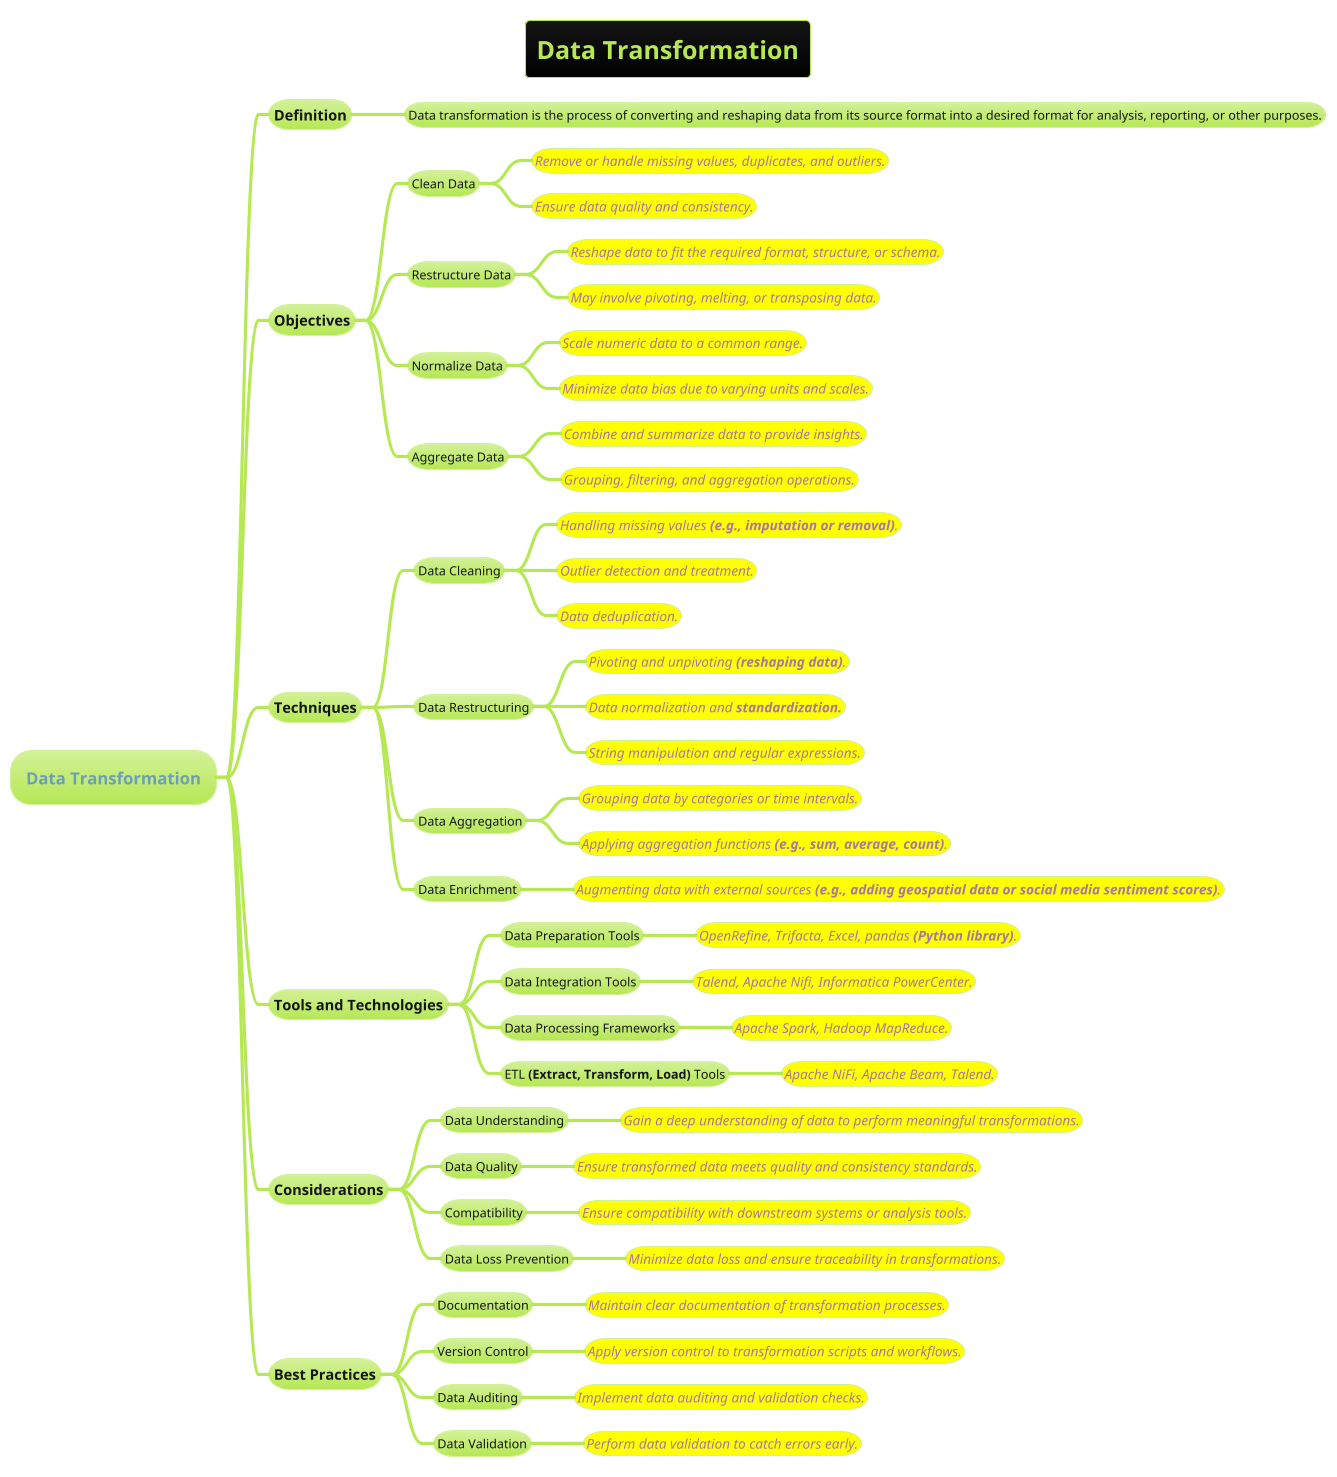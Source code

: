 @startmindmap
title =Data Transformation
!theme hacker

* Data Transformation
** Definition
*** Data transformation is the process of converting and reshaping data from its source format into a desired format for analysis, reporting, or other purposes.

** Objectives
*** Clean Data
****[#yellow] ====<size:13>Remove or handle missing values, duplicates, and outliers.
****[#yellow] ====<size:13>Ensure data quality and consistency.

*** Restructure Data
****[#yellow] ====<size:13>Reshape data to fit the required format, structure, or schema.
****[#yellow] ====<size:13>May involve pivoting, melting, or transposing data.

*** Normalize Data
****[#yellow] ====<size:13>Scale numeric data to a common range.
****[#yellow] ====<size:13>Minimize data bias due to varying units and scales.

*** Aggregate Data
****[#yellow] ====<size:13>Combine and summarize data to provide insights.
****[#yellow] ====<size:13>Grouping, filtering, and aggregation operations.

** Techniques
*** Data Cleaning
****[#yellow] ====<size:13>Handling missing values **(e.g., imputation or removal)**.
****[#yellow] ====<size:13>Outlier detection and treatment.
****[#yellow] ====<size:13>Data deduplication.

*** Data Restructuring
****[#yellow] ====<size:13>Pivoting and unpivoting **(reshaping data)**.
****[#yellow] ====<size:13>Data normalization and **standardization.**
****[#yellow] ====<size:13>String manipulation and regular expressions.

*** Data Aggregation
****[#yellow] ====<size:13>Grouping data by categories or time intervals.
****[#yellow] ====<size:13>Applying aggregation functions **(e.g., sum, average, count)**.

*** Data Enrichment
****[#yellow] ====<size:13>Augmenting data with external sources **(e.g., adding geospatial data or social media sentiment scores)**.

** Tools and Technologies
*** Data Preparation Tools
****[#yellow] ====<size:13>OpenRefine, Trifacta, Excel, pandas **(Python library)**.

*** Data Integration Tools
****[#yellow] ====<size:13>Talend, Apache Nifi, Informatica PowerCenter.

*** Data Processing Frameworks
****[#yellow] ====<size:13>Apache Spark, Hadoop MapReduce.

*** ETL **(Extract, Transform, Load)** Tools
****[#yellow] ====<size:13>Apache NiFi, Apache Beam, Talend.

** Considerations
*** Data Understanding
****[#yellow] ====<size:13>Gain a deep understanding of data to perform meaningful transformations.

*** Data Quality
****[#yellow] ====<size:13>Ensure transformed data meets quality and consistency standards.

*** Compatibility
****[#yellow] ====<size:13>Ensure compatibility with downstream systems or analysis tools.

*** Data Loss Prevention
****[#yellow] ====<size:13>Minimize data loss and ensure traceability in transformations.

** Best Practices
*** Documentation
****[#yellow] ====<size:13>Maintain clear documentation of transformation processes.

*** Version Control
****[#yellow] ====<size:13>Apply version control to transformation scripts and workflows.

*** Data Auditing
****[#yellow] ====<size:13>Implement data auditing and validation checks.

*** Data Validation
****[#yellow] ====<size:13>Perform data validation to catch errors early.

@endmindmap
